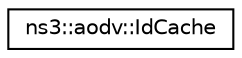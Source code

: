 digraph "Graphical Class Hierarchy"
{
 // LATEX_PDF_SIZE
  edge [fontname="Helvetica",fontsize="10",labelfontname="Helvetica",labelfontsize="10"];
  node [fontname="Helvetica",fontsize="10",shape=record];
  rankdir="LR";
  Node0 [label="ns3::aodv::IdCache",height=0.2,width=0.4,color="black", fillcolor="white", style="filled",URL="$classns3_1_1aodv_1_1_id_cache.html",tooltip="Unique packets identification cache used for simple duplicate detection."];
}
